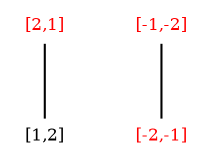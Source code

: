 digraph G {

	mincross = 1.0;
	node [shape = plaintext, height = .1, width = .1, fontsize = 8];
	edge [arrowhead = none, labelfontsize = 6];

	"[2,1]" [fontcolor=red];
	"[-2,-1]" [fontcolor=red];
	"[-1,-2]" [fontcolor=red];

	"[2,1]" -> "[1,2]";
	"[-1,-2]" -> "[-2,-1]";
}
